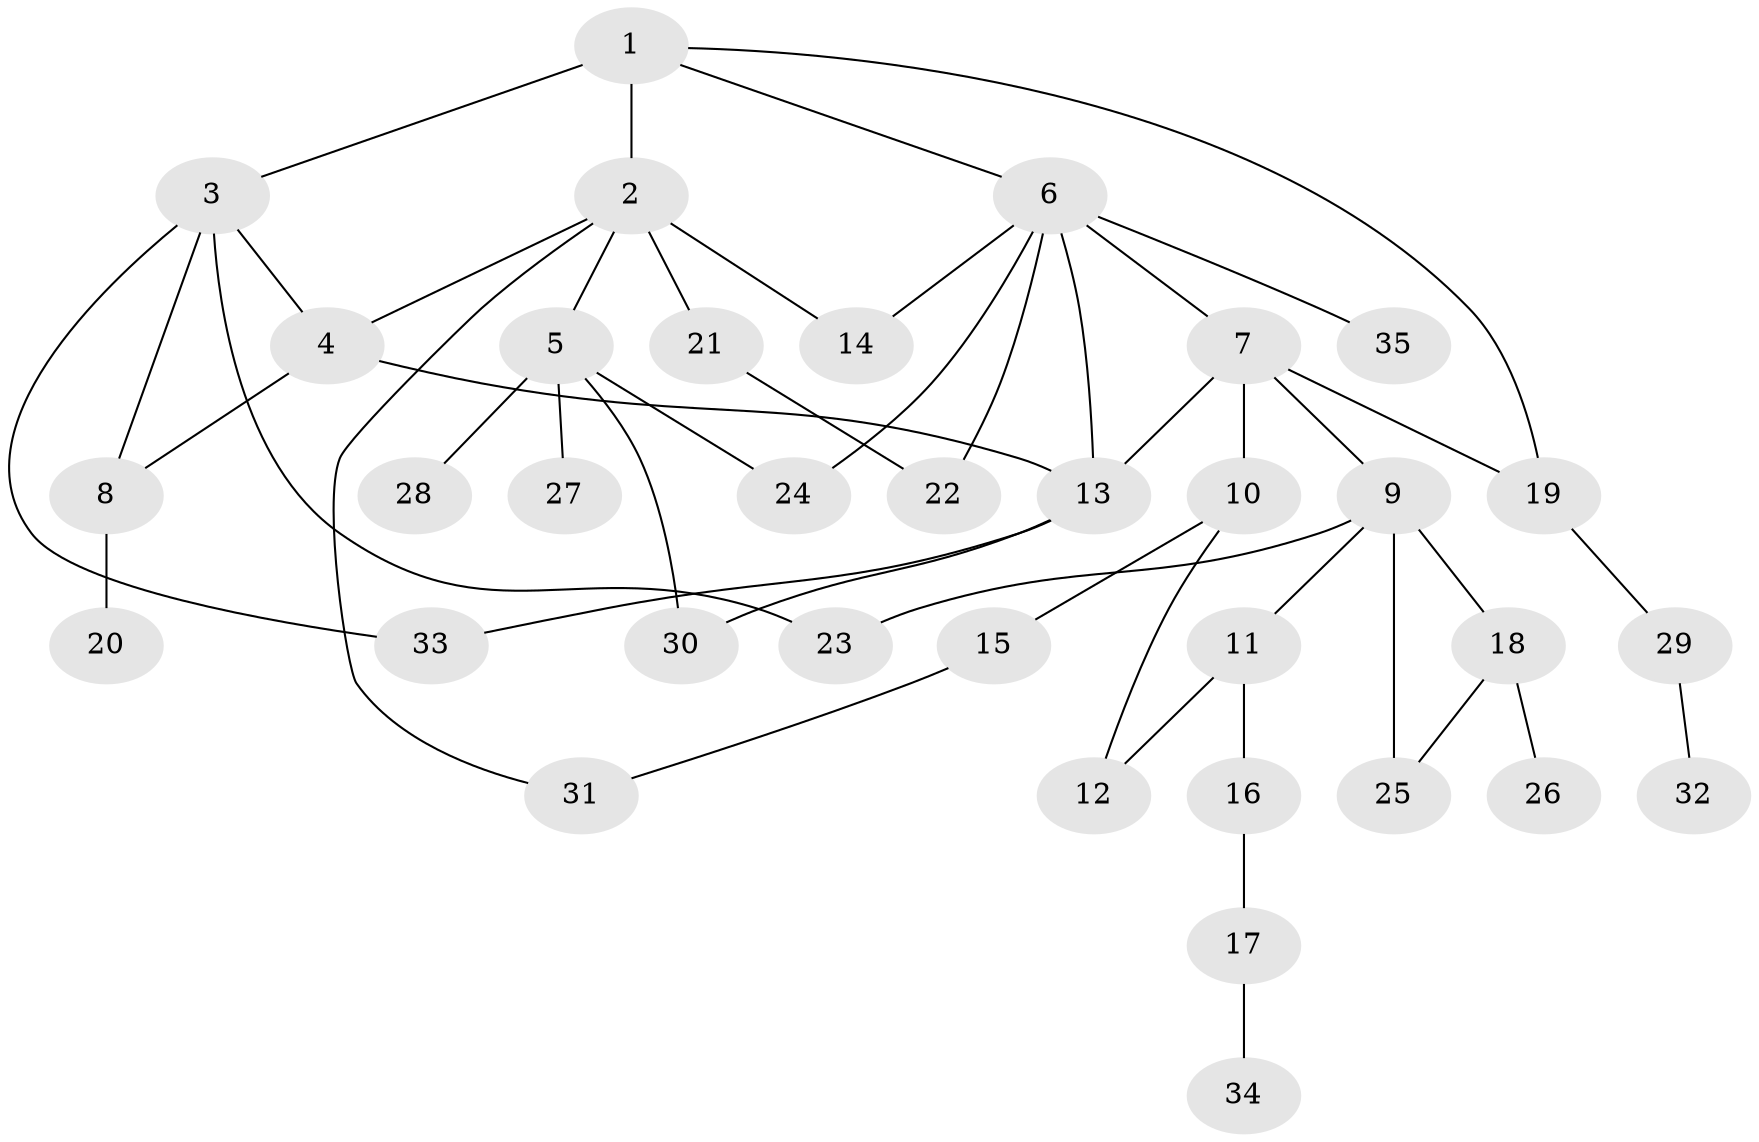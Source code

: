 // original degree distribution, {5: 0.05172413793103448, 2: 0.3793103448275862, 6: 0.06896551724137931, 7: 0.017241379310344827, 3: 0.1896551724137931, 1: 0.25862068965517243, 4: 0.034482758620689655}
// Generated by graph-tools (version 1.1) at 2025/49/03/04/25 22:49:08]
// undirected, 35 vertices, 48 edges
graph export_dot {
  node [color=gray90,style=filled];
  1;
  2;
  3;
  4;
  5;
  6;
  7;
  8;
  9;
  10;
  11;
  12;
  13;
  14;
  15;
  16;
  17;
  18;
  19;
  20;
  21;
  22;
  23;
  24;
  25;
  26;
  27;
  28;
  29;
  30;
  31;
  32;
  33;
  34;
  35;
  1 -- 2 [weight=2.0];
  1 -- 3 [weight=1.0];
  1 -- 6 [weight=1.0];
  1 -- 19 [weight=1.0];
  2 -- 4 [weight=1.0];
  2 -- 5 [weight=1.0];
  2 -- 14 [weight=1.0];
  2 -- 21 [weight=1.0];
  2 -- 31 [weight=1.0];
  3 -- 4 [weight=1.0];
  3 -- 8 [weight=1.0];
  3 -- 23 [weight=1.0];
  3 -- 33 [weight=1.0];
  4 -- 8 [weight=1.0];
  4 -- 13 [weight=1.0];
  5 -- 24 [weight=1.0];
  5 -- 27 [weight=1.0];
  5 -- 28 [weight=1.0];
  5 -- 30 [weight=1.0];
  6 -- 7 [weight=1.0];
  6 -- 13 [weight=1.0];
  6 -- 14 [weight=1.0];
  6 -- 22 [weight=1.0];
  6 -- 24 [weight=1.0];
  6 -- 35 [weight=1.0];
  7 -- 9 [weight=1.0];
  7 -- 10 [weight=1.0];
  7 -- 13 [weight=1.0];
  7 -- 19 [weight=1.0];
  8 -- 20 [weight=1.0];
  9 -- 11 [weight=1.0];
  9 -- 18 [weight=1.0];
  9 -- 23 [weight=1.0];
  9 -- 25 [weight=1.0];
  10 -- 12 [weight=1.0];
  10 -- 15 [weight=1.0];
  11 -- 12 [weight=1.0];
  11 -- 16 [weight=1.0];
  13 -- 30 [weight=1.0];
  13 -- 33 [weight=1.0];
  15 -- 31 [weight=1.0];
  16 -- 17 [weight=1.0];
  17 -- 34 [weight=1.0];
  18 -- 25 [weight=1.0];
  18 -- 26 [weight=1.0];
  19 -- 29 [weight=1.0];
  21 -- 22 [weight=1.0];
  29 -- 32 [weight=1.0];
}
